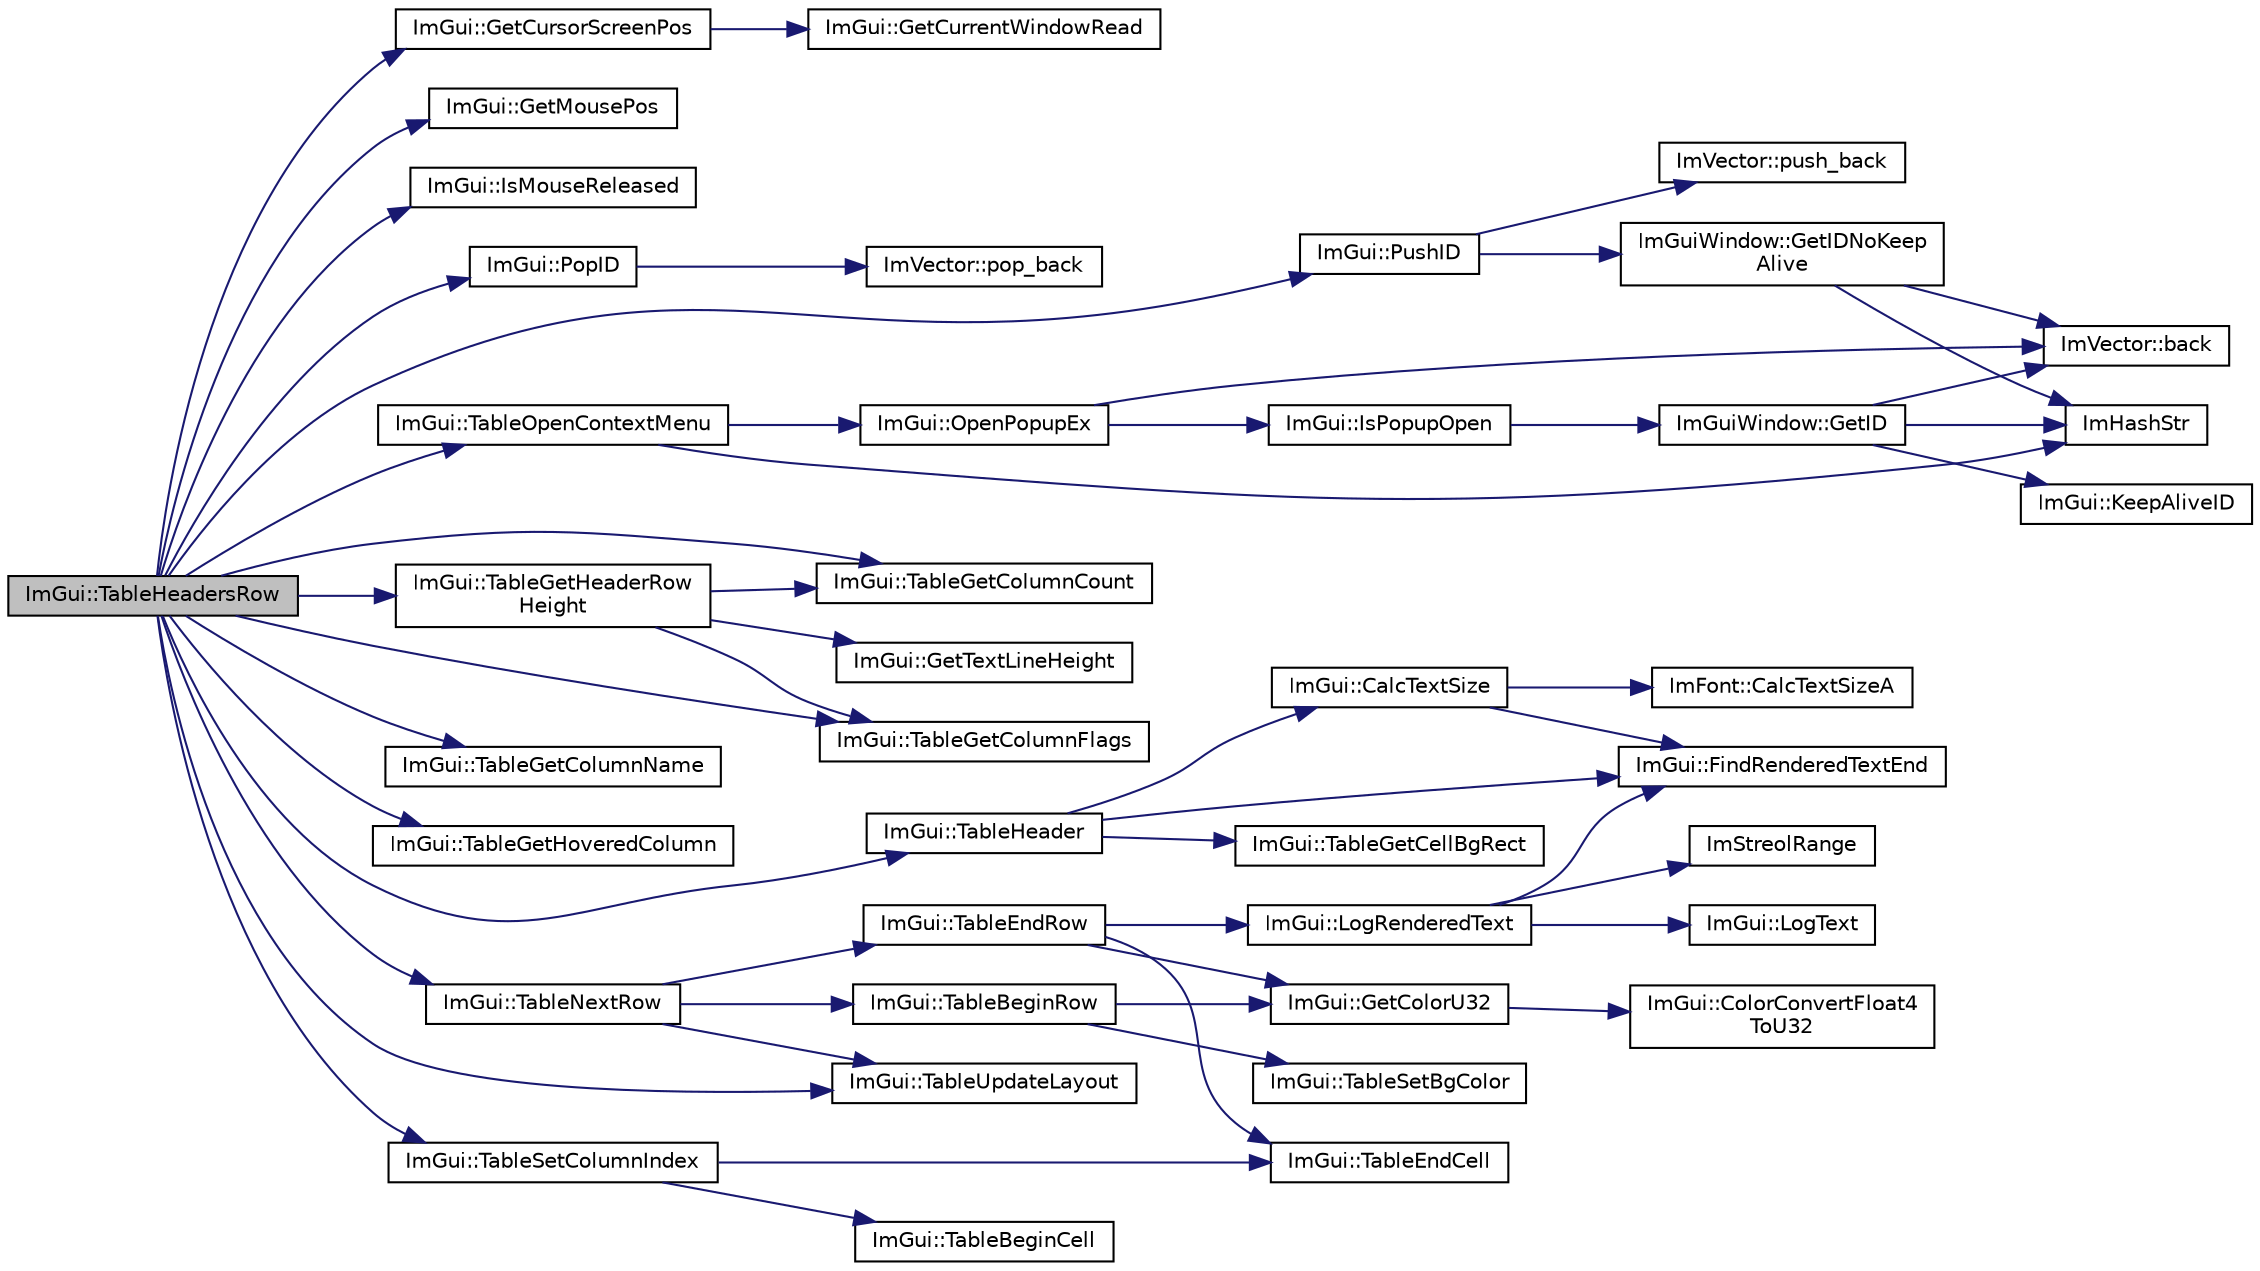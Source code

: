 digraph "ImGui::TableHeadersRow"
{
 // LATEX_PDF_SIZE
  edge [fontname="Helvetica",fontsize="10",labelfontname="Helvetica",labelfontsize="10"];
  node [fontname="Helvetica",fontsize="10",shape=record];
  rankdir="LR";
  Node1 [label="ImGui::TableHeadersRow",height=0.2,width=0.4,color="black", fillcolor="grey75", style="filled", fontcolor="black",tooltip=" "];
  Node1 -> Node2 [color="midnightblue",fontsize="10",style="solid"];
  Node2 [label="ImGui::GetCursorScreenPos",height=0.2,width=0.4,color="black", fillcolor="white", style="filled",URL="$namespace_im_gui.html#adb0db3c1ee36f5085f35890a4229ae75",tooltip=" "];
  Node2 -> Node3 [color="midnightblue",fontsize="10",style="solid"];
  Node3 [label="ImGui::GetCurrentWindowRead",height=0.2,width=0.4,color="black", fillcolor="white", style="filled",URL="$namespace_im_gui.html#a408f9ddac92f8629a7e273ced5f8c3aa",tooltip=" "];
  Node1 -> Node4 [color="midnightblue",fontsize="10",style="solid"];
  Node4 [label="ImGui::GetMousePos",height=0.2,width=0.4,color="black", fillcolor="white", style="filled",URL="$namespace_im_gui.html#abf11873349874c5d302861583c00d451",tooltip=" "];
  Node1 -> Node5 [color="midnightblue",fontsize="10",style="solid"];
  Node5 [label="ImGui::IsMouseReleased",height=0.2,width=0.4,color="black", fillcolor="white", style="filled",URL="$namespace_im_gui.html#ae53a0c1818d2804e3b1331f0c1777434",tooltip=" "];
  Node1 -> Node6 [color="midnightblue",fontsize="10",style="solid"];
  Node6 [label="ImGui::PopID",height=0.2,width=0.4,color="black", fillcolor="white", style="filled",URL="$namespace_im_gui.html#aba0b2d8f890a5d435ae43d0c4a2d4dd1",tooltip=" "];
  Node6 -> Node7 [color="midnightblue",fontsize="10",style="solid"];
  Node7 [label="ImVector::pop_back",height=0.2,width=0.4,color="black", fillcolor="white", style="filled",URL="$struct_im_vector.html#a3db7ce62d3c429effdb893fbf7148c1c",tooltip=" "];
  Node1 -> Node8 [color="midnightblue",fontsize="10",style="solid"];
  Node8 [label="ImGui::PushID",height=0.2,width=0.4,color="black", fillcolor="white", style="filled",URL="$namespace_im_gui.html#a27a8533605dc5b8cabf161bf7715bbde",tooltip=" "];
  Node8 -> Node9 [color="midnightblue",fontsize="10",style="solid"];
  Node9 [label="ImGuiWindow::GetIDNoKeep\lAlive",height=0.2,width=0.4,color="black", fillcolor="white", style="filled",URL="$struct_im_gui_window.html#adc0a43f74a0b53a15a4bc4fea05524fe",tooltip=" "];
  Node9 -> Node10 [color="midnightblue",fontsize="10",style="solid"];
  Node10 [label="ImVector::back",height=0.2,width=0.4,color="black", fillcolor="white", style="filled",URL="$struct_im_vector.html#a6da15f3c402099ed57078835ab942f8e",tooltip=" "];
  Node9 -> Node11 [color="midnightblue",fontsize="10",style="solid"];
  Node11 [label="ImHashStr",height=0.2,width=0.4,color="black", fillcolor="white", style="filled",URL="$imgui_8cpp.html#acd1b12694d0365b516bf7373f182eeee",tooltip=" "];
  Node8 -> Node12 [color="midnightblue",fontsize="10",style="solid"];
  Node12 [label="ImVector::push_back",height=0.2,width=0.4,color="black", fillcolor="white", style="filled",URL="$struct_im_vector.html#aab5df48e0711a48bd12f3206e08c4108",tooltip=" "];
  Node1 -> Node13 [color="midnightblue",fontsize="10",style="solid"];
  Node13 [label="ImGui::TableGetColumnCount",height=0.2,width=0.4,color="black", fillcolor="white", style="filled",URL="$namespace_im_gui.html#acaf1dac6c4f24b96ad607958d4298198",tooltip=" "];
  Node1 -> Node14 [color="midnightblue",fontsize="10",style="solid"];
  Node14 [label="ImGui::TableGetColumnFlags",height=0.2,width=0.4,color="black", fillcolor="white", style="filled",URL="$namespace_im_gui.html#a809f5ce5ce8ad4035d19cea0e79e1e5f",tooltip=" "];
  Node1 -> Node15 [color="midnightblue",fontsize="10",style="solid"];
  Node15 [label="ImGui::TableGetColumnName",height=0.2,width=0.4,color="black", fillcolor="white", style="filled",URL="$namespace_im_gui.html#a38ddf97e72be7278e6661d7db3055526",tooltip=" "];
  Node1 -> Node16 [color="midnightblue",fontsize="10",style="solid"];
  Node16 [label="ImGui::TableGetHeaderRow\lHeight",height=0.2,width=0.4,color="black", fillcolor="white", style="filled",URL="$namespace_im_gui.html#a5be2ea5c0d97fdd02b0b776412ed9d8d",tooltip=" "];
  Node16 -> Node17 [color="midnightblue",fontsize="10",style="solid"];
  Node17 [label="ImGui::GetTextLineHeight",height=0.2,width=0.4,color="black", fillcolor="white", style="filled",URL="$namespace_im_gui.html#aaba5637199d31ea23d4d143b30a44aff",tooltip=" "];
  Node16 -> Node13 [color="midnightblue",fontsize="10",style="solid"];
  Node16 -> Node14 [color="midnightblue",fontsize="10",style="solid"];
  Node1 -> Node18 [color="midnightblue",fontsize="10",style="solid"];
  Node18 [label="ImGui::TableGetHoveredColumn",height=0.2,width=0.4,color="black", fillcolor="white", style="filled",URL="$namespace_im_gui.html#a19e750505235ca98752ccc9b4befd790",tooltip=" "];
  Node1 -> Node19 [color="midnightblue",fontsize="10",style="solid"];
  Node19 [label="ImGui::TableHeader",height=0.2,width=0.4,color="black", fillcolor="white", style="filled",URL="$namespace_im_gui.html#ae51bc07bc518779f58def3c0e2d0045c",tooltip=" "];
  Node19 -> Node20 [color="midnightblue",fontsize="10",style="solid"];
  Node20 [label="ImGui::CalcTextSize",height=0.2,width=0.4,color="black", fillcolor="white", style="filled",URL="$namespace_im_gui.html#a848b9db6cc4a186751c0ecebcaadc33b",tooltip=" "];
  Node20 -> Node21 [color="midnightblue",fontsize="10",style="solid"];
  Node21 [label="ImFont::CalcTextSizeA",height=0.2,width=0.4,color="black", fillcolor="white", style="filled",URL="$struct_im_font.html#ad67f64fd206ad197f4b93b1a1ae27cfe",tooltip=" "];
  Node20 -> Node22 [color="midnightblue",fontsize="10",style="solid"];
  Node22 [label="ImGui::FindRenderedTextEnd",height=0.2,width=0.4,color="black", fillcolor="white", style="filled",URL="$namespace_im_gui.html#a7671e1dbc803a31b06081b52a771d83f",tooltip=" "];
  Node19 -> Node22 [color="midnightblue",fontsize="10",style="solid"];
  Node19 -> Node23 [color="midnightblue",fontsize="10",style="solid"];
  Node23 [label="ImGui::TableGetCellBgRect",height=0.2,width=0.4,color="black", fillcolor="white", style="filled",URL="$namespace_im_gui.html#aa778a80828627fcd199784f4591a97d1",tooltip=" "];
  Node1 -> Node24 [color="midnightblue",fontsize="10",style="solid"];
  Node24 [label="ImGui::TableNextRow",height=0.2,width=0.4,color="black", fillcolor="white", style="filled",URL="$namespace_im_gui.html#a33511cbfe04b545a1a51b514ab6c208c",tooltip=" "];
  Node24 -> Node25 [color="midnightblue",fontsize="10",style="solid"];
  Node25 [label="ImGui::TableBeginRow",height=0.2,width=0.4,color="black", fillcolor="white", style="filled",URL="$namespace_im_gui.html#ac966c7257f3c3e557170d1f1089cb09a",tooltip=" "];
  Node25 -> Node26 [color="midnightblue",fontsize="10",style="solid"];
  Node26 [label="ImGui::GetColorU32",height=0.2,width=0.4,color="black", fillcolor="white", style="filled",URL="$namespace_im_gui.html#a0de2d9bd347d9866511eb8d014e62556",tooltip=" "];
  Node26 -> Node27 [color="midnightblue",fontsize="10",style="solid"];
  Node27 [label="ImGui::ColorConvertFloat4\lToU32",height=0.2,width=0.4,color="black", fillcolor="white", style="filled",URL="$namespace_im_gui.html#abe2691de0b1a71c774ab24cc91564a94",tooltip=" "];
  Node25 -> Node28 [color="midnightblue",fontsize="10",style="solid"];
  Node28 [label="ImGui::TableSetBgColor",height=0.2,width=0.4,color="black", fillcolor="white", style="filled",URL="$namespace_im_gui.html#ae8fa85b0cea3c12f73d9432cab64d50a",tooltip=" "];
  Node24 -> Node29 [color="midnightblue",fontsize="10",style="solid"];
  Node29 [label="ImGui::TableEndRow",height=0.2,width=0.4,color="black", fillcolor="white", style="filled",URL="$namespace_im_gui.html#a6bc4ce6f7ff9f8268473f5e538a1181f",tooltip=" "];
  Node29 -> Node26 [color="midnightblue",fontsize="10",style="solid"];
  Node29 -> Node30 [color="midnightblue",fontsize="10",style="solid"];
  Node30 [label="ImGui::LogRenderedText",height=0.2,width=0.4,color="black", fillcolor="white", style="filled",URL="$namespace_im_gui.html#a7a0d62e33f2236ec2f789e24ca0fb56f",tooltip=" "];
  Node30 -> Node22 [color="midnightblue",fontsize="10",style="solid"];
  Node30 -> Node31 [color="midnightblue",fontsize="10",style="solid"];
  Node31 [label="ImStreolRange",height=0.2,width=0.4,color="black", fillcolor="white", style="filled",URL="$imgui_8cpp.html#a578b4ec1e004a6c9e07610720421a482",tooltip=" "];
  Node30 -> Node32 [color="midnightblue",fontsize="10",style="solid"];
  Node32 [label="ImGui::LogText",height=0.2,width=0.4,color="black", fillcolor="white", style="filled",URL="$namespace_im_gui.html#aa548475d8f771ab6524d73d900a41198",tooltip=" "];
  Node29 -> Node33 [color="midnightblue",fontsize="10",style="solid"];
  Node33 [label="ImGui::TableEndCell",height=0.2,width=0.4,color="black", fillcolor="white", style="filled",URL="$namespace_im_gui.html#ae2058909b56d7169e34a6cfefb1ac2f3",tooltip=" "];
  Node24 -> Node34 [color="midnightblue",fontsize="10",style="solid"];
  Node34 [label="ImGui::TableUpdateLayout",height=0.2,width=0.4,color="black", fillcolor="white", style="filled",URL="$namespace_im_gui.html#a890d76a0ec9efc98765c226884e3e32a",tooltip=" "];
  Node1 -> Node35 [color="midnightblue",fontsize="10",style="solid"];
  Node35 [label="ImGui::TableOpenContextMenu",height=0.2,width=0.4,color="black", fillcolor="white", style="filled",URL="$namespace_im_gui.html#afa05e82c8b5239452806770e5f9efd70",tooltip=" "];
  Node35 -> Node11 [color="midnightblue",fontsize="10",style="solid"];
  Node35 -> Node36 [color="midnightblue",fontsize="10",style="solid"];
  Node36 [label="ImGui::OpenPopupEx",height=0.2,width=0.4,color="black", fillcolor="white", style="filled",URL="$namespace_im_gui.html#ac1570338b44e1f1311055db7ae41c47b",tooltip=" "];
  Node36 -> Node10 [color="midnightblue",fontsize="10",style="solid"];
  Node36 -> Node37 [color="midnightblue",fontsize="10",style="solid"];
  Node37 [label="ImGui::IsPopupOpen",height=0.2,width=0.4,color="black", fillcolor="white", style="filled",URL="$namespace_im_gui.html#a0e351145d0936e79948094166757712e",tooltip=" "];
  Node37 -> Node38 [color="midnightblue",fontsize="10",style="solid"];
  Node38 [label="ImGuiWindow::GetID",height=0.2,width=0.4,color="black", fillcolor="white", style="filled",URL="$struct_im_gui_window.html#a66400a63bc0b54d7d29e08d1b1b1a42b",tooltip=" "];
  Node38 -> Node10 [color="midnightblue",fontsize="10",style="solid"];
  Node38 -> Node11 [color="midnightblue",fontsize="10",style="solid"];
  Node38 -> Node39 [color="midnightblue",fontsize="10",style="solid"];
  Node39 [label="ImGui::KeepAliveID",height=0.2,width=0.4,color="black", fillcolor="white", style="filled",URL="$namespace_im_gui.html#a85a245c78a9f7c351636bdad6e60c488",tooltip=" "];
  Node1 -> Node40 [color="midnightblue",fontsize="10",style="solid"];
  Node40 [label="ImGui::TableSetColumnIndex",height=0.2,width=0.4,color="black", fillcolor="white", style="filled",URL="$namespace_im_gui.html#adfbeb33991944035737d413379ae8b1c",tooltip=" "];
  Node40 -> Node41 [color="midnightblue",fontsize="10",style="solid"];
  Node41 [label="ImGui::TableBeginCell",height=0.2,width=0.4,color="black", fillcolor="white", style="filled",URL="$namespace_im_gui.html#ab6578920318c60f3a18daee1d8711103",tooltip=" "];
  Node40 -> Node33 [color="midnightblue",fontsize="10",style="solid"];
  Node1 -> Node34 [color="midnightblue",fontsize="10",style="solid"];
}
